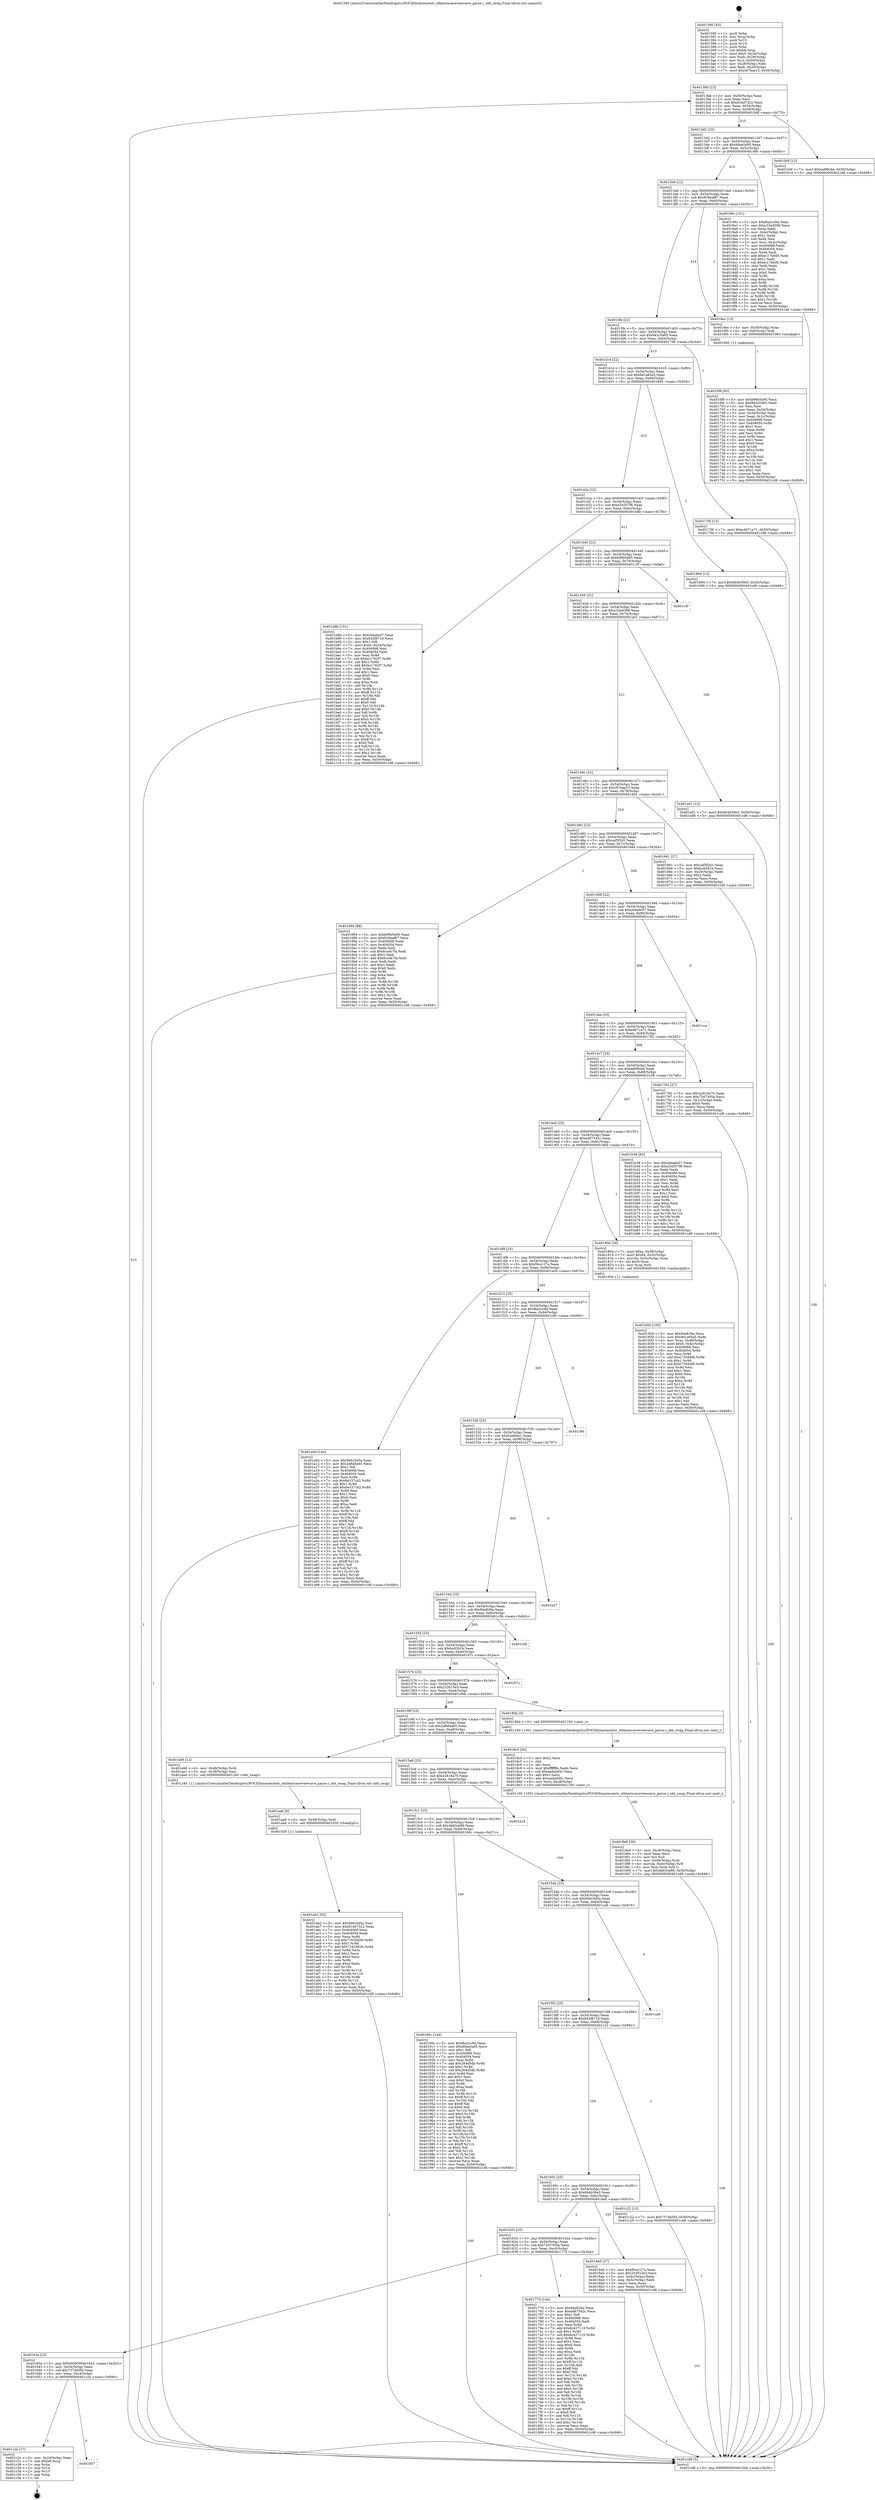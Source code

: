 digraph "0x401390" {
  label = "0x401390 (/mnt/c/Users/mathe/Desktop/tcc/POCII/binaries/extr_stbtestscaveviewcave_parse.c_nbt_swap_Final-ollvm.out::main(0))"
  labelloc = "t"
  node[shape=record]

  Entry [label="",width=0.3,height=0.3,shape=circle,fillcolor=black,style=filled]
  "0x4013bb" [label="{
     0x4013bb [23]\l
     | [instrs]\l
     &nbsp;&nbsp;0x4013bb \<+3\>: mov -0x50(%rbp),%eax\l
     &nbsp;&nbsp;0x4013be \<+2\>: mov %eax,%ecx\l
     &nbsp;&nbsp;0x4013c0 \<+6\>: sub $0x816d7322,%ecx\l
     &nbsp;&nbsp;0x4013c6 \<+3\>: mov %eax,-0x54(%rbp)\l
     &nbsp;&nbsp;0x4013c9 \<+3\>: mov %ecx,-0x58(%rbp)\l
     &nbsp;&nbsp;0x4013cc \<+6\>: je 0000000000401b0f \<main+0x77f\>\l
  }"]
  "0x401b0f" [label="{
     0x401b0f [12]\l
     | [instrs]\l
     &nbsp;&nbsp;0x401b0f \<+7\>: movl $0xea6f9cbe,-0x50(%rbp)\l
     &nbsp;&nbsp;0x401b16 \<+5\>: jmp 0000000000401cd8 \<main+0x948\>\l
  }"]
  "0x4013d2" [label="{
     0x4013d2 [22]\l
     | [instrs]\l
     &nbsp;&nbsp;0x4013d2 \<+5\>: jmp 00000000004013d7 \<main+0x47\>\l
     &nbsp;&nbsp;0x4013d7 \<+3\>: mov -0x54(%rbp),%eax\l
     &nbsp;&nbsp;0x4013da \<+5\>: sub $0x90ee5a95,%eax\l
     &nbsp;&nbsp;0x4013df \<+3\>: mov %eax,-0x5c(%rbp)\l
     &nbsp;&nbsp;0x4013e2 \<+6\>: je 000000000040199c \<main+0x60c\>\l
  }"]
  Exit [label="",width=0.3,height=0.3,shape=circle,fillcolor=black,style=filled,peripheries=2]
  "0x40199c" [label="{
     0x40199c [101]\l
     | [instrs]\l
     &nbsp;&nbsp;0x40199c \<+5\>: mov $0xfba2cc9d,%eax\l
     &nbsp;&nbsp;0x4019a1 \<+5\>: mov $0xc33ed399,%ecx\l
     &nbsp;&nbsp;0x4019a6 \<+2\>: xor %edx,%edx\l
     &nbsp;&nbsp;0x4019a8 \<+3\>: mov -0x4c(%rbp),%esi\l
     &nbsp;&nbsp;0x4019ab \<+3\>: sub $0x1,%edx\l
     &nbsp;&nbsp;0x4019ae \<+2\>: sub %edx,%esi\l
     &nbsp;&nbsp;0x4019b0 \<+3\>: mov %esi,-0x4c(%rbp)\l
     &nbsp;&nbsp;0x4019b3 \<+7\>: mov 0x404068,%edx\l
     &nbsp;&nbsp;0x4019ba \<+7\>: mov 0x404054,%esi\l
     &nbsp;&nbsp;0x4019c1 \<+2\>: mov %edx,%edi\l
     &nbsp;&nbsp;0x4019c3 \<+6\>: add $0xec17b0d5,%edi\l
     &nbsp;&nbsp;0x4019c9 \<+3\>: sub $0x1,%edi\l
     &nbsp;&nbsp;0x4019cc \<+6\>: sub $0xec17b0d5,%edi\l
     &nbsp;&nbsp;0x4019d2 \<+3\>: imul %edi,%edx\l
     &nbsp;&nbsp;0x4019d5 \<+3\>: and $0x1,%edx\l
     &nbsp;&nbsp;0x4019d8 \<+3\>: cmp $0x0,%edx\l
     &nbsp;&nbsp;0x4019db \<+4\>: sete %r8b\l
     &nbsp;&nbsp;0x4019df \<+3\>: cmp $0xa,%esi\l
     &nbsp;&nbsp;0x4019e2 \<+4\>: setl %r9b\l
     &nbsp;&nbsp;0x4019e6 \<+3\>: mov %r8b,%r10b\l
     &nbsp;&nbsp;0x4019e9 \<+3\>: and %r9b,%r10b\l
     &nbsp;&nbsp;0x4019ec \<+3\>: xor %r9b,%r8b\l
     &nbsp;&nbsp;0x4019ef \<+3\>: or %r8b,%r10b\l
     &nbsp;&nbsp;0x4019f2 \<+4\>: test $0x1,%r10b\l
     &nbsp;&nbsp;0x4019f6 \<+3\>: cmovne %ecx,%eax\l
     &nbsp;&nbsp;0x4019f9 \<+3\>: mov %eax,-0x50(%rbp)\l
     &nbsp;&nbsp;0x4019fc \<+5\>: jmp 0000000000401cd8 \<main+0x948\>\l
  }"]
  "0x4013e8" [label="{
     0x4013e8 [22]\l
     | [instrs]\l
     &nbsp;&nbsp;0x4013e8 \<+5\>: jmp 00000000004013ed \<main+0x5d\>\l
     &nbsp;&nbsp;0x4013ed \<+3\>: mov -0x54(%rbp),%eax\l
     &nbsp;&nbsp;0x4013f0 \<+5\>: sub $0x929eaf87,%eax\l
     &nbsp;&nbsp;0x4013f5 \<+3\>: mov %eax,-0x60(%rbp)\l
     &nbsp;&nbsp;0x4013f8 \<+6\>: je 00000000004016ec \<main+0x35c\>\l
  }"]
  "0x401657" [label="{
     0x401657\l
  }", style=dashed]
  "0x4016ec" [label="{
     0x4016ec [13]\l
     | [instrs]\l
     &nbsp;&nbsp;0x4016ec \<+4\>: mov -0x30(%rbp),%rax\l
     &nbsp;&nbsp;0x4016f0 \<+4\>: mov 0x8(%rax),%rdi\l
     &nbsp;&nbsp;0x4016f4 \<+5\>: call 0000000000401060 \<atoi@plt\>\l
     | [calls]\l
     &nbsp;&nbsp;0x401060 \{1\} (unknown)\l
  }"]
  "0x4013fe" [label="{
     0x4013fe [22]\l
     | [instrs]\l
     &nbsp;&nbsp;0x4013fe \<+5\>: jmp 0000000000401403 \<main+0x73\>\l
     &nbsp;&nbsp;0x401403 \<+3\>: mov -0x54(%rbp),%eax\l
     &nbsp;&nbsp;0x401406 \<+5\>: sub $0x943c5465,%eax\l
     &nbsp;&nbsp;0x40140b \<+3\>: mov %eax,-0x64(%rbp)\l
     &nbsp;&nbsp;0x40140e \<+6\>: je 0000000000401756 \<main+0x3c6\>\l
  }"]
  "0x401c2e" [label="{
     0x401c2e [17]\l
     | [instrs]\l
     &nbsp;&nbsp;0x401c2e \<+3\>: mov -0x24(%rbp),%eax\l
     &nbsp;&nbsp;0x401c31 \<+7\>: add $0xb8,%rsp\l
     &nbsp;&nbsp;0x401c38 \<+1\>: pop %rbx\l
     &nbsp;&nbsp;0x401c39 \<+2\>: pop %r14\l
     &nbsp;&nbsp;0x401c3b \<+2\>: pop %r15\l
     &nbsp;&nbsp;0x401c3d \<+1\>: pop %rbp\l
     &nbsp;&nbsp;0x401c3e \<+1\>: ret\l
  }"]
  "0x401756" [label="{
     0x401756 [12]\l
     | [instrs]\l
     &nbsp;&nbsp;0x401756 \<+7\>: movl $0xe4671e71,-0x50(%rbp)\l
     &nbsp;&nbsp;0x40175d \<+5\>: jmp 0000000000401cd8 \<main+0x948\>\l
  }"]
  "0x401414" [label="{
     0x401414 [22]\l
     | [instrs]\l
     &nbsp;&nbsp;0x401414 \<+5\>: jmp 0000000000401419 \<main+0x89\>\l
     &nbsp;&nbsp;0x401419 \<+3\>: mov -0x54(%rbp),%eax\l
     &nbsp;&nbsp;0x40141c \<+5\>: sub $0x9d1a85a5,%eax\l
     &nbsp;&nbsp;0x401421 \<+3\>: mov %eax,-0x68(%rbp)\l
     &nbsp;&nbsp;0x401424 \<+6\>: je 0000000000401894 \<main+0x504\>\l
  }"]
  "0x401ab2" [label="{
     0x401ab2 [93]\l
     | [instrs]\l
     &nbsp;&nbsp;0x401ab2 \<+5\>: mov $0x566c5d5a,%esi\l
     &nbsp;&nbsp;0x401ab7 \<+5\>: mov $0x816d7322,%eax\l
     &nbsp;&nbsp;0x401abc \<+7\>: mov 0x404068,%ecx\l
     &nbsp;&nbsp;0x401ac3 \<+7\>: mov 0x404054,%edx\l
     &nbsp;&nbsp;0x401aca \<+3\>: mov %ecx,%r8d\l
     &nbsp;&nbsp;0x401acd \<+7\>: sub $0x71625826,%r8d\l
     &nbsp;&nbsp;0x401ad4 \<+4\>: sub $0x1,%r8d\l
     &nbsp;&nbsp;0x401ad8 \<+7\>: add $0x71625826,%r8d\l
     &nbsp;&nbsp;0x401adf \<+4\>: imul %r8d,%ecx\l
     &nbsp;&nbsp;0x401ae3 \<+3\>: and $0x1,%ecx\l
     &nbsp;&nbsp;0x401ae6 \<+3\>: cmp $0x0,%ecx\l
     &nbsp;&nbsp;0x401ae9 \<+4\>: sete %r9b\l
     &nbsp;&nbsp;0x401aed \<+3\>: cmp $0xa,%edx\l
     &nbsp;&nbsp;0x401af0 \<+4\>: setl %r10b\l
     &nbsp;&nbsp;0x401af4 \<+3\>: mov %r9b,%r11b\l
     &nbsp;&nbsp;0x401af7 \<+3\>: and %r10b,%r11b\l
     &nbsp;&nbsp;0x401afa \<+3\>: xor %r10b,%r9b\l
     &nbsp;&nbsp;0x401afd \<+3\>: or %r9b,%r11b\l
     &nbsp;&nbsp;0x401b00 \<+4\>: test $0x1,%r11b\l
     &nbsp;&nbsp;0x401b04 \<+3\>: cmovne %eax,%esi\l
     &nbsp;&nbsp;0x401b07 \<+3\>: mov %esi,-0x50(%rbp)\l
     &nbsp;&nbsp;0x401b0a \<+5\>: jmp 0000000000401cd8 \<main+0x948\>\l
  }"]
  "0x401894" [label="{
     0x401894 [12]\l
     | [instrs]\l
     &nbsp;&nbsp;0x401894 \<+7\>: movl $0x6b4b59e3,-0x50(%rbp)\l
     &nbsp;&nbsp;0x40189b \<+5\>: jmp 0000000000401cd8 \<main+0x948\>\l
  }"]
  "0x40142a" [label="{
     0x40142a [22]\l
     | [instrs]\l
     &nbsp;&nbsp;0x40142a \<+5\>: jmp 000000000040142f \<main+0x9f\>\l
     &nbsp;&nbsp;0x40142f \<+3\>: mov -0x54(%rbp),%eax\l
     &nbsp;&nbsp;0x401432 \<+5\>: sub $0xa34557f8,%eax\l
     &nbsp;&nbsp;0x401437 \<+3\>: mov %eax,-0x6c(%rbp)\l
     &nbsp;&nbsp;0x40143a \<+6\>: je 0000000000401b8b \<main+0x7fb\>\l
  }"]
  "0x401aa9" [label="{
     0x401aa9 [9]\l
     | [instrs]\l
     &nbsp;&nbsp;0x401aa9 \<+4\>: mov -0x48(%rbp),%rdi\l
     &nbsp;&nbsp;0x401aad \<+5\>: call 0000000000401030 \<free@plt\>\l
     | [calls]\l
     &nbsp;&nbsp;0x401030 \{1\} (unknown)\l
  }"]
  "0x401b8b" [label="{
     0x401b8b [151]\l
     | [instrs]\l
     &nbsp;&nbsp;0x401b8b \<+5\>: mov $0xcb4a6e57,%eax\l
     &nbsp;&nbsp;0x401b90 \<+5\>: mov $0x642f8719,%ecx\l
     &nbsp;&nbsp;0x401b95 \<+2\>: mov $0x1,%dl\l
     &nbsp;&nbsp;0x401b97 \<+7\>: movl $0x0,-0x24(%rbp)\l
     &nbsp;&nbsp;0x401b9e \<+7\>: mov 0x404068,%esi\l
     &nbsp;&nbsp;0x401ba5 \<+7\>: mov 0x404054,%edi\l
     &nbsp;&nbsp;0x401bac \<+3\>: mov %esi,%r8d\l
     &nbsp;&nbsp;0x401baf \<+7\>: sub $0xbc1762f7,%r8d\l
     &nbsp;&nbsp;0x401bb6 \<+4\>: sub $0x1,%r8d\l
     &nbsp;&nbsp;0x401bba \<+7\>: add $0xbc1762f7,%r8d\l
     &nbsp;&nbsp;0x401bc1 \<+4\>: imul %r8d,%esi\l
     &nbsp;&nbsp;0x401bc5 \<+3\>: and $0x1,%esi\l
     &nbsp;&nbsp;0x401bc8 \<+3\>: cmp $0x0,%esi\l
     &nbsp;&nbsp;0x401bcb \<+4\>: sete %r9b\l
     &nbsp;&nbsp;0x401bcf \<+3\>: cmp $0xa,%edi\l
     &nbsp;&nbsp;0x401bd2 \<+4\>: setl %r10b\l
     &nbsp;&nbsp;0x401bd6 \<+3\>: mov %r9b,%r11b\l
     &nbsp;&nbsp;0x401bd9 \<+4\>: xor $0xff,%r11b\l
     &nbsp;&nbsp;0x401bdd \<+3\>: mov %r10b,%bl\l
     &nbsp;&nbsp;0x401be0 \<+3\>: xor $0xff,%bl\l
     &nbsp;&nbsp;0x401be3 \<+3\>: xor $0x0,%dl\l
     &nbsp;&nbsp;0x401be6 \<+3\>: mov %r11b,%r14b\l
     &nbsp;&nbsp;0x401be9 \<+4\>: and $0x0,%r14b\l
     &nbsp;&nbsp;0x401bed \<+3\>: and %dl,%r9b\l
     &nbsp;&nbsp;0x401bf0 \<+3\>: mov %bl,%r15b\l
     &nbsp;&nbsp;0x401bf3 \<+4\>: and $0x0,%r15b\l
     &nbsp;&nbsp;0x401bf7 \<+3\>: and %dl,%r10b\l
     &nbsp;&nbsp;0x401bfa \<+3\>: or %r9b,%r14b\l
     &nbsp;&nbsp;0x401bfd \<+3\>: or %r10b,%r15b\l
     &nbsp;&nbsp;0x401c00 \<+3\>: xor %r15b,%r14b\l
     &nbsp;&nbsp;0x401c03 \<+3\>: or %bl,%r11b\l
     &nbsp;&nbsp;0x401c06 \<+4\>: xor $0xff,%r11b\l
     &nbsp;&nbsp;0x401c0a \<+3\>: or $0x0,%dl\l
     &nbsp;&nbsp;0x401c0d \<+3\>: and %dl,%r11b\l
     &nbsp;&nbsp;0x401c10 \<+3\>: or %r11b,%r14b\l
     &nbsp;&nbsp;0x401c13 \<+4\>: test $0x1,%r14b\l
     &nbsp;&nbsp;0x401c17 \<+3\>: cmovne %ecx,%eax\l
     &nbsp;&nbsp;0x401c1a \<+3\>: mov %eax,-0x50(%rbp)\l
     &nbsp;&nbsp;0x401c1d \<+5\>: jmp 0000000000401cd8 \<main+0x948\>\l
  }"]
  "0x401440" [label="{
     0x401440 [22]\l
     | [instrs]\l
     &nbsp;&nbsp;0x401440 \<+5\>: jmp 0000000000401445 \<main+0xb5\>\l
     &nbsp;&nbsp;0x401445 \<+3\>: mov -0x54(%rbp),%eax\l
     &nbsp;&nbsp;0x401448 \<+5\>: sub $0xb99b5e95,%eax\l
     &nbsp;&nbsp;0x40144d \<+3\>: mov %eax,-0x70(%rbp)\l
     &nbsp;&nbsp;0x401450 \<+6\>: je 0000000000401c3f \<main+0x8af\>\l
  }"]
  "0x4018e8" [label="{
     0x4018e8 [36]\l
     | [instrs]\l
     &nbsp;&nbsp;0x4018e8 \<+6\>: mov -0xc8(%rbp),%ecx\l
     &nbsp;&nbsp;0x4018ee \<+3\>: imul %eax,%ecx\l
     &nbsp;&nbsp;0x4018f1 \<+3\>: mov %cl,%sil\l
     &nbsp;&nbsp;0x4018f4 \<+4\>: mov -0x48(%rbp),%rdi\l
     &nbsp;&nbsp;0x4018f8 \<+4\>: movslq -0x4c(%rbp),%r8\l
     &nbsp;&nbsp;0x4018fc \<+4\>: mov %sil,(%rdi,%r8,1)\l
     &nbsp;&nbsp;0x401900 \<+7\>: movl $0x4b63cb86,-0x50(%rbp)\l
     &nbsp;&nbsp;0x401907 \<+5\>: jmp 0000000000401cd8 \<main+0x948\>\l
  }"]
  "0x401c3f" [label="{
     0x401c3f\l
  }", style=dashed]
  "0x401456" [label="{
     0x401456 [22]\l
     | [instrs]\l
     &nbsp;&nbsp;0x401456 \<+5\>: jmp 000000000040145b \<main+0xcb\>\l
     &nbsp;&nbsp;0x40145b \<+3\>: mov -0x54(%rbp),%eax\l
     &nbsp;&nbsp;0x40145e \<+5\>: sub $0xc33ed399,%eax\l
     &nbsp;&nbsp;0x401463 \<+3\>: mov %eax,-0x74(%rbp)\l
     &nbsp;&nbsp;0x401466 \<+6\>: je 0000000000401a01 \<main+0x671\>\l
  }"]
  "0x4018c0" [label="{
     0x4018c0 [40]\l
     | [instrs]\l
     &nbsp;&nbsp;0x4018c0 \<+5\>: mov $0x2,%ecx\l
     &nbsp;&nbsp;0x4018c5 \<+1\>: cltd\l
     &nbsp;&nbsp;0x4018c6 \<+2\>: idiv %ecx\l
     &nbsp;&nbsp;0x4018c8 \<+6\>: imul $0xfffffffe,%edx,%ecx\l
     &nbsp;&nbsp;0x4018ce \<+6\>: sub $0xaadadd5c,%ecx\l
     &nbsp;&nbsp;0x4018d4 \<+3\>: add $0x1,%ecx\l
     &nbsp;&nbsp;0x4018d7 \<+6\>: add $0xaadadd5c,%ecx\l
     &nbsp;&nbsp;0x4018dd \<+6\>: mov %ecx,-0xc8(%rbp)\l
     &nbsp;&nbsp;0x4018e3 \<+5\>: call 0000000000401160 \<next_i\>\l
     | [calls]\l
     &nbsp;&nbsp;0x401160 \{100\} (/mnt/c/Users/mathe/Desktop/tcc/POCII/binaries/extr_stbtestscaveviewcave_parse.c_nbt_swap_Final-ollvm.out::next_i)\l
  }"]
  "0x401a01" [label="{
     0x401a01 [12]\l
     | [instrs]\l
     &nbsp;&nbsp;0x401a01 \<+7\>: movl $0x6b4b59e3,-0x50(%rbp)\l
     &nbsp;&nbsp;0x401a08 \<+5\>: jmp 0000000000401cd8 \<main+0x948\>\l
  }"]
  "0x40146c" [label="{
     0x40146c [22]\l
     | [instrs]\l
     &nbsp;&nbsp;0x40146c \<+5\>: jmp 0000000000401471 \<main+0xe1\>\l
     &nbsp;&nbsp;0x401471 \<+3\>: mov -0x54(%rbp),%eax\l
     &nbsp;&nbsp;0x401474 \<+5\>: sub $0xc87bae15,%eax\l
     &nbsp;&nbsp;0x401479 \<+3\>: mov %eax,-0x78(%rbp)\l
     &nbsp;&nbsp;0x40147c \<+6\>: je 0000000000401661 \<main+0x2d1\>\l
  }"]
  "0x40182b" [label="{
     0x40182b [105]\l
     | [instrs]\l
     &nbsp;&nbsp;0x40182b \<+5\>: mov $0x84e836a,%ecx\l
     &nbsp;&nbsp;0x401830 \<+5\>: mov $0x9d1a85a5,%edx\l
     &nbsp;&nbsp;0x401835 \<+4\>: mov %rax,-0x48(%rbp)\l
     &nbsp;&nbsp;0x401839 \<+7\>: movl $0x0,-0x4c(%rbp)\l
     &nbsp;&nbsp;0x401840 \<+7\>: mov 0x404068,%esi\l
     &nbsp;&nbsp;0x401847 \<+8\>: mov 0x404054,%r8d\l
     &nbsp;&nbsp;0x40184f \<+3\>: mov %esi,%r9d\l
     &nbsp;&nbsp;0x401852 \<+7\>: add $0xc73594f6,%r9d\l
     &nbsp;&nbsp;0x401859 \<+4\>: sub $0x1,%r9d\l
     &nbsp;&nbsp;0x40185d \<+7\>: sub $0xc73594f6,%r9d\l
     &nbsp;&nbsp;0x401864 \<+4\>: imul %r9d,%esi\l
     &nbsp;&nbsp;0x401868 \<+3\>: and $0x1,%esi\l
     &nbsp;&nbsp;0x40186b \<+3\>: cmp $0x0,%esi\l
     &nbsp;&nbsp;0x40186e \<+4\>: sete %r10b\l
     &nbsp;&nbsp;0x401872 \<+4\>: cmp $0xa,%r8d\l
     &nbsp;&nbsp;0x401876 \<+4\>: setl %r11b\l
     &nbsp;&nbsp;0x40187a \<+3\>: mov %r10b,%bl\l
     &nbsp;&nbsp;0x40187d \<+3\>: and %r11b,%bl\l
     &nbsp;&nbsp;0x401880 \<+3\>: xor %r11b,%r10b\l
     &nbsp;&nbsp;0x401883 \<+3\>: or %r10b,%bl\l
     &nbsp;&nbsp;0x401886 \<+3\>: test $0x1,%bl\l
     &nbsp;&nbsp;0x401889 \<+3\>: cmovne %edx,%ecx\l
     &nbsp;&nbsp;0x40188c \<+3\>: mov %ecx,-0x50(%rbp)\l
     &nbsp;&nbsp;0x40188f \<+5\>: jmp 0000000000401cd8 \<main+0x948\>\l
  }"]
  "0x401661" [label="{
     0x401661 [27]\l
     | [instrs]\l
     &nbsp;&nbsp;0x401661 \<+5\>: mov $0xcaf5f2d1,%eax\l
     &nbsp;&nbsp;0x401666 \<+5\>: mov $0xbc6391b,%ecx\l
     &nbsp;&nbsp;0x40166b \<+3\>: mov -0x20(%rbp),%edx\l
     &nbsp;&nbsp;0x40166e \<+3\>: cmp $0x2,%edx\l
     &nbsp;&nbsp;0x401671 \<+3\>: cmovne %ecx,%eax\l
     &nbsp;&nbsp;0x401674 \<+3\>: mov %eax,-0x50(%rbp)\l
     &nbsp;&nbsp;0x401677 \<+5\>: jmp 0000000000401cd8 \<main+0x948\>\l
  }"]
  "0x401482" [label="{
     0x401482 [22]\l
     | [instrs]\l
     &nbsp;&nbsp;0x401482 \<+5\>: jmp 0000000000401487 \<main+0xf7\>\l
     &nbsp;&nbsp;0x401487 \<+3\>: mov -0x54(%rbp),%eax\l
     &nbsp;&nbsp;0x40148a \<+5\>: sub $0xcaf5f2d1,%eax\l
     &nbsp;&nbsp;0x40148f \<+3\>: mov %eax,-0x7c(%rbp)\l
     &nbsp;&nbsp;0x401492 \<+6\>: je 0000000000401694 \<main+0x304\>\l
  }"]
  "0x401cd8" [label="{
     0x401cd8 [5]\l
     | [instrs]\l
     &nbsp;&nbsp;0x401cd8 \<+5\>: jmp 00000000004013bb \<main+0x2b\>\l
  }"]
  "0x401390" [label="{
     0x401390 [43]\l
     | [instrs]\l
     &nbsp;&nbsp;0x401390 \<+1\>: push %rbp\l
     &nbsp;&nbsp;0x401391 \<+3\>: mov %rsp,%rbp\l
     &nbsp;&nbsp;0x401394 \<+2\>: push %r15\l
     &nbsp;&nbsp;0x401396 \<+2\>: push %r14\l
     &nbsp;&nbsp;0x401398 \<+1\>: push %rbx\l
     &nbsp;&nbsp;0x401399 \<+7\>: sub $0xb8,%rsp\l
     &nbsp;&nbsp;0x4013a0 \<+7\>: movl $0x0,-0x24(%rbp)\l
     &nbsp;&nbsp;0x4013a7 \<+3\>: mov %edi,-0x28(%rbp)\l
     &nbsp;&nbsp;0x4013aa \<+4\>: mov %rsi,-0x30(%rbp)\l
     &nbsp;&nbsp;0x4013ae \<+3\>: mov -0x28(%rbp),%edi\l
     &nbsp;&nbsp;0x4013b1 \<+3\>: mov %edi,-0x20(%rbp)\l
     &nbsp;&nbsp;0x4013b4 \<+7\>: movl $0xc87bae15,-0x50(%rbp)\l
  }"]
  "0x40163e" [label="{
     0x40163e [25]\l
     | [instrs]\l
     &nbsp;&nbsp;0x40163e \<+5\>: jmp 0000000000401643 \<main+0x2b3\>\l
     &nbsp;&nbsp;0x401643 \<+3\>: mov -0x54(%rbp),%eax\l
     &nbsp;&nbsp;0x401646 \<+5\>: sub $0x7374b5f4,%eax\l
     &nbsp;&nbsp;0x40164b \<+6\>: mov %eax,-0xc4(%rbp)\l
     &nbsp;&nbsp;0x401651 \<+6\>: je 0000000000401c2e \<main+0x89e\>\l
  }"]
  "0x401694" [label="{
     0x401694 [88]\l
     | [instrs]\l
     &nbsp;&nbsp;0x401694 \<+5\>: mov $0xb99b5e95,%eax\l
     &nbsp;&nbsp;0x401699 \<+5\>: mov $0x929eaf87,%ecx\l
     &nbsp;&nbsp;0x40169e \<+7\>: mov 0x404068,%edx\l
     &nbsp;&nbsp;0x4016a5 \<+7\>: mov 0x404054,%esi\l
     &nbsp;&nbsp;0x4016ac \<+2\>: mov %edx,%edi\l
     &nbsp;&nbsp;0x4016ae \<+6\>: sub $0x6cceb7fa,%edi\l
     &nbsp;&nbsp;0x4016b4 \<+3\>: sub $0x1,%edi\l
     &nbsp;&nbsp;0x4016b7 \<+6\>: add $0x6cceb7fa,%edi\l
     &nbsp;&nbsp;0x4016bd \<+3\>: imul %edi,%edx\l
     &nbsp;&nbsp;0x4016c0 \<+3\>: and $0x1,%edx\l
     &nbsp;&nbsp;0x4016c3 \<+3\>: cmp $0x0,%edx\l
     &nbsp;&nbsp;0x4016c6 \<+4\>: sete %r8b\l
     &nbsp;&nbsp;0x4016ca \<+3\>: cmp $0xa,%esi\l
     &nbsp;&nbsp;0x4016cd \<+4\>: setl %r9b\l
     &nbsp;&nbsp;0x4016d1 \<+3\>: mov %r8b,%r10b\l
     &nbsp;&nbsp;0x4016d4 \<+3\>: and %r9b,%r10b\l
     &nbsp;&nbsp;0x4016d7 \<+3\>: xor %r9b,%r8b\l
     &nbsp;&nbsp;0x4016da \<+3\>: or %r8b,%r10b\l
     &nbsp;&nbsp;0x4016dd \<+4\>: test $0x1,%r10b\l
     &nbsp;&nbsp;0x4016e1 \<+3\>: cmovne %ecx,%eax\l
     &nbsp;&nbsp;0x4016e4 \<+3\>: mov %eax,-0x50(%rbp)\l
     &nbsp;&nbsp;0x4016e7 \<+5\>: jmp 0000000000401cd8 \<main+0x948\>\l
  }"]
  "0x401498" [label="{
     0x401498 [22]\l
     | [instrs]\l
     &nbsp;&nbsp;0x401498 \<+5\>: jmp 000000000040149d \<main+0x10d\>\l
     &nbsp;&nbsp;0x40149d \<+3\>: mov -0x54(%rbp),%eax\l
     &nbsp;&nbsp;0x4014a0 \<+5\>: sub $0xcb4a6e57,%eax\l
     &nbsp;&nbsp;0x4014a5 \<+3\>: mov %eax,-0x80(%rbp)\l
     &nbsp;&nbsp;0x4014a8 \<+6\>: je 0000000000401cca \<main+0x93a\>\l
  }"]
  "0x4016f9" [label="{
     0x4016f9 [93]\l
     | [instrs]\l
     &nbsp;&nbsp;0x4016f9 \<+5\>: mov $0xb99b5e95,%ecx\l
     &nbsp;&nbsp;0x4016fe \<+5\>: mov $0x943c5465,%edx\l
     &nbsp;&nbsp;0x401703 \<+2\>: xor %esi,%esi\l
     &nbsp;&nbsp;0x401705 \<+3\>: mov %eax,-0x34(%rbp)\l
     &nbsp;&nbsp;0x401708 \<+3\>: mov -0x34(%rbp),%eax\l
     &nbsp;&nbsp;0x40170b \<+3\>: mov %eax,-0x1c(%rbp)\l
     &nbsp;&nbsp;0x40170e \<+7\>: mov 0x404068,%eax\l
     &nbsp;&nbsp;0x401715 \<+8\>: mov 0x404054,%r8d\l
     &nbsp;&nbsp;0x40171d \<+3\>: sub $0x1,%esi\l
     &nbsp;&nbsp;0x401720 \<+3\>: mov %eax,%r9d\l
     &nbsp;&nbsp;0x401723 \<+3\>: add %esi,%r9d\l
     &nbsp;&nbsp;0x401726 \<+4\>: imul %r9d,%eax\l
     &nbsp;&nbsp;0x40172a \<+3\>: and $0x1,%eax\l
     &nbsp;&nbsp;0x40172d \<+3\>: cmp $0x0,%eax\l
     &nbsp;&nbsp;0x401730 \<+4\>: sete %r10b\l
     &nbsp;&nbsp;0x401734 \<+4\>: cmp $0xa,%r8d\l
     &nbsp;&nbsp;0x401738 \<+4\>: setl %r11b\l
     &nbsp;&nbsp;0x40173c \<+3\>: mov %r10b,%bl\l
     &nbsp;&nbsp;0x40173f \<+3\>: and %r11b,%bl\l
     &nbsp;&nbsp;0x401742 \<+3\>: xor %r11b,%r10b\l
     &nbsp;&nbsp;0x401745 \<+3\>: or %r10b,%bl\l
     &nbsp;&nbsp;0x401748 \<+3\>: test $0x1,%bl\l
     &nbsp;&nbsp;0x40174b \<+3\>: cmovne %edx,%ecx\l
     &nbsp;&nbsp;0x40174e \<+3\>: mov %ecx,-0x50(%rbp)\l
     &nbsp;&nbsp;0x401751 \<+5\>: jmp 0000000000401cd8 \<main+0x948\>\l
  }"]
  "0x40177d" [label="{
     0x40177d [144]\l
     | [instrs]\l
     &nbsp;&nbsp;0x40177d \<+5\>: mov $0x84e836a,%eax\l
     &nbsp;&nbsp;0x401782 \<+5\>: mov $0xed87542c,%ecx\l
     &nbsp;&nbsp;0x401787 \<+2\>: mov $0x1,%dl\l
     &nbsp;&nbsp;0x401789 \<+7\>: mov 0x404068,%esi\l
     &nbsp;&nbsp;0x401790 \<+7\>: mov 0x404054,%edi\l
     &nbsp;&nbsp;0x401797 \<+3\>: mov %esi,%r8d\l
     &nbsp;&nbsp;0x40179a \<+7\>: add $0x8c427119,%r8d\l
     &nbsp;&nbsp;0x4017a1 \<+4\>: sub $0x1,%r8d\l
     &nbsp;&nbsp;0x4017a5 \<+7\>: sub $0x8c427119,%r8d\l
     &nbsp;&nbsp;0x4017ac \<+4\>: imul %r8d,%esi\l
     &nbsp;&nbsp;0x4017b0 \<+3\>: and $0x1,%esi\l
     &nbsp;&nbsp;0x4017b3 \<+3\>: cmp $0x0,%esi\l
     &nbsp;&nbsp;0x4017b6 \<+4\>: sete %r9b\l
     &nbsp;&nbsp;0x4017ba \<+3\>: cmp $0xa,%edi\l
     &nbsp;&nbsp;0x4017bd \<+4\>: setl %r10b\l
     &nbsp;&nbsp;0x4017c1 \<+3\>: mov %r9b,%r11b\l
     &nbsp;&nbsp;0x4017c4 \<+4\>: xor $0xff,%r11b\l
     &nbsp;&nbsp;0x4017c8 \<+3\>: mov %r10b,%bl\l
     &nbsp;&nbsp;0x4017cb \<+3\>: xor $0xff,%bl\l
     &nbsp;&nbsp;0x4017ce \<+3\>: xor $0x0,%dl\l
     &nbsp;&nbsp;0x4017d1 \<+3\>: mov %r11b,%r14b\l
     &nbsp;&nbsp;0x4017d4 \<+4\>: and $0x0,%r14b\l
     &nbsp;&nbsp;0x4017d8 \<+3\>: and %dl,%r9b\l
     &nbsp;&nbsp;0x4017db \<+3\>: mov %bl,%r15b\l
     &nbsp;&nbsp;0x4017de \<+4\>: and $0x0,%r15b\l
     &nbsp;&nbsp;0x4017e2 \<+3\>: and %dl,%r10b\l
     &nbsp;&nbsp;0x4017e5 \<+3\>: or %r9b,%r14b\l
     &nbsp;&nbsp;0x4017e8 \<+3\>: or %r10b,%r15b\l
     &nbsp;&nbsp;0x4017eb \<+3\>: xor %r15b,%r14b\l
     &nbsp;&nbsp;0x4017ee \<+3\>: or %bl,%r11b\l
     &nbsp;&nbsp;0x4017f1 \<+4\>: xor $0xff,%r11b\l
     &nbsp;&nbsp;0x4017f5 \<+3\>: or $0x0,%dl\l
     &nbsp;&nbsp;0x4017f8 \<+3\>: and %dl,%r11b\l
     &nbsp;&nbsp;0x4017fb \<+3\>: or %r11b,%r14b\l
     &nbsp;&nbsp;0x4017fe \<+4\>: test $0x1,%r14b\l
     &nbsp;&nbsp;0x401802 \<+3\>: cmovne %ecx,%eax\l
     &nbsp;&nbsp;0x401805 \<+3\>: mov %eax,-0x50(%rbp)\l
     &nbsp;&nbsp;0x401808 \<+5\>: jmp 0000000000401cd8 \<main+0x948\>\l
  }"]
  "0x401cca" [label="{
     0x401cca\l
  }", style=dashed]
  "0x4014ae" [label="{
     0x4014ae [25]\l
     | [instrs]\l
     &nbsp;&nbsp;0x4014ae \<+5\>: jmp 00000000004014b3 \<main+0x123\>\l
     &nbsp;&nbsp;0x4014b3 \<+3\>: mov -0x54(%rbp),%eax\l
     &nbsp;&nbsp;0x4014b6 \<+5\>: sub $0xe4671e71,%eax\l
     &nbsp;&nbsp;0x4014bb \<+6\>: mov %eax,-0x84(%rbp)\l
     &nbsp;&nbsp;0x4014c1 \<+6\>: je 0000000000401762 \<main+0x3d2\>\l
  }"]
  "0x401625" [label="{
     0x401625 [25]\l
     | [instrs]\l
     &nbsp;&nbsp;0x401625 \<+5\>: jmp 000000000040162a \<main+0x29a\>\l
     &nbsp;&nbsp;0x40162a \<+3\>: mov -0x54(%rbp),%eax\l
     &nbsp;&nbsp;0x40162d \<+5\>: sub $0x72d7305a,%eax\l
     &nbsp;&nbsp;0x401632 \<+6\>: mov %eax,-0xc0(%rbp)\l
     &nbsp;&nbsp;0x401638 \<+6\>: je 000000000040177d \<main+0x3ed\>\l
  }"]
  "0x401762" [label="{
     0x401762 [27]\l
     | [instrs]\l
     &nbsp;&nbsp;0x401762 \<+5\>: mov $0x42616a70,%eax\l
     &nbsp;&nbsp;0x401767 \<+5\>: mov $0x72d7305a,%ecx\l
     &nbsp;&nbsp;0x40176c \<+3\>: mov -0x1c(%rbp),%edx\l
     &nbsp;&nbsp;0x40176f \<+3\>: cmp $0x0,%edx\l
     &nbsp;&nbsp;0x401772 \<+3\>: cmove %ecx,%eax\l
     &nbsp;&nbsp;0x401775 \<+3\>: mov %eax,-0x50(%rbp)\l
     &nbsp;&nbsp;0x401778 \<+5\>: jmp 0000000000401cd8 \<main+0x948\>\l
  }"]
  "0x4014c7" [label="{
     0x4014c7 [25]\l
     | [instrs]\l
     &nbsp;&nbsp;0x4014c7 \<+5\>: jmp 00000000004014cc \<main+0x13c\>\l
     &nbsp;&nbsp;0x4014cc \<+3\>: mov -0x54(%rbp),%eax\l
     &nbsp;&nbsp;0x4014cf \<+5\>: sub $0xea6f9cbe,%eax\l
     &nbsp;&nbsp;0x4014d4 \<+6\>: mov %eax,-0x88(%rbp)\l
     &nbsp;&nbsp;0x4014da \<+6\>: je 0000000000401b38 \<main+0x7a8\>\l
  }"]
  "0x4018a0" [label="{
     0x4018a0 [27]\l
     | [instrs]\l
     &nbsp;&nbsp;0x4018a0 \<+5\>: mov $0xf9ce127a,%eax\l
     &nbsp;&nbsp;0x4018a5 \<+5\>: mov $0x233015e3,%ecx\l
     &nbsp;&nbsp;0x4018aa \<+3\>: mov -0x4c(%rbp),%edx\l
     &nbsp;&nbsp;0x4018ad \<+3\>: cmp -0x3c(%rbp),%edx\l
     &nbsp;&nbsp;0x4018b0 \<+3\>: cmovl %ecx,%eax\l
     &nbsp;&nbsp;0x4018b3 \<+3\>: mov %eax,-0x50(%rbp)\l
     &nbsp;&nbsp;0x4018b6 \<+5\>: jmp 0000000000401cd8 \<main+0x948\>\l
  }"]
  "0x401b38" [label="{
     0x401b38 [83]\l
     | [instrs]\l
     &nbsp;&nbsp;0x401b38 \<+5\>: mov $0xcb4a6e57,%eax\l
     &nbsp;&nbsp;0x401b3d \<+5\>: mov $0xa34557f8,%ecx\l
     &nbsp;&nbsp;0x401b42 \<+2\>: xor %edx,%edx\l
     &nbsp;&nbsp;0x401b44 \<+7\>: mov 0x404068,%esi\l
     &nbsp;&nbsp;0x401b4b \<+7\>: mov 0x404054,%edi\l
     &nbsp;&nbsp;0x401b52 \<+3\>: sub $0x1,%edx\l
     &nbsp;&nbsp;0x401b55 \<+3\>: mov %esi,%r8d\l
     &nbsp;&nbsp;0x401b58 \<+3\>: add %edx,%r8d\l
     &nbsp;&nbsp;0x401b5b \<+4\>: imul %r8d,%esi\l
     &nbsp;&nbsp;0x401b5f \<+3\>: and $0x1,%esi\l
     &nbsp;&nbsp;0x401b62 \<+3\>: cmp $0x0,%esi\l
     &nbsp;&nbsp;0x401b65 \<+4\>: sete %r9b\l
     &nbsp;&nbsp;0x401b69 \<+3\>: cmp $0xa,%edi\l
     &nbsp;&nbsp;0x401b6c \<+4\>: setl %r10b\l
     &nbsp;&nbsp;0x401b70 \<+3\>: mov %r9b,%r11b\l
     &nbsp;&nbsp;0x401b73 \<+3\>: and %r10b,%r11b\l
     &nbsp;&nbsp;0x401b76 \<+3\>: xor %r10b,%r9b\l
     &nbsp;&nbsp;0x401b79 \<+3\>: or %r9b,%r11b\l
     &nbsp;&nbsp;0x401b7c \<+4\>: test $0x1,%r11b\l
     &nbsp;&nbsp;0x401b80 \<+3\>: cmovne %ecx,%eax\l
     &nbsp;&nbsp;0x401b83 \<+3\>: mov %eax,-0x50(%rbp)\l
     &nbsp;&nbsp;0x401b86 \<+5\>: jmp 0000000000401cd8 \<main+0x948\>\l
  }"]
  "0x4014e0" [label="{
     0x4014e0 [25]\l
     | [instrs]\l
     &nbsp;&nbsp;0x4014e0 \<+5\>: jmp 00000000004014e5 \<main+0x155\>\l
     &nbsp;&nbsp;0x4014e5 \<+3\>: mov -0x54(%rbp),%eax\l
     &nbsp;&nbsp;0x4014e8 \<+5\>: sub $0xed87542c,%eax\l
     &nbsp;&nbsp;0x4014ed \<+6\>: mov %eax,-0x8c(%rbp)\l
     &nbsp;&nbsp;0x4014f3 \<+6\>: je 000000000040180d \<main+0x47d\>\l
  }"]
  "0x40160c" [label="{
     0x40160c [25]\l
     | [instrs]\l
     &nbsp;&nbsp;0x40160c \<+5\>: jmp 0000000000401611 \<main+0x281\>\l
     &nbsp;&nbsp;0x401611 \<+3\>: mov -0x54(%rbp),%eax\l
     &nbsp;&nbsp;0x401614 \<+5\>: sub $0x6b4b59e3,%eax\l
     &nbsp;&nbsp;0x401619 \<+6\>: mov %eax,-0xbc(%rbp)\l
     &nbsp;&nbsp;0x40161f \<+6\>: je 00000000004018a0 \<main+0x510\>\l
  }"]
  "0x40180d" [label="{
     0x40180d [30]\l
     | [instrs]\l
     &nbsp;&nbsp;0x40180d \<+7\>: movl $0xa,-0x38(%rbp)\l
     &nbsp;&nbsp;0x401814 \<+7\>: movl $0x64,-0x3c(%rbp)\l
     &nbsp;&nbsp;0x40181b \<+4\>: movslq -0x3c(%rbp),%rax\l
     &nbsp;&nbsp;0x40181f \<+4\>: shl $0x0,%rax\l
     &nbsp;&nbsp;0x401823 \<+3\>: mov %rax,%rdi\l
     &nbsp;&nbsp;0x401826 \<+5\>: call 0000000000401050 \<malloc@plt\>\l
     | [calls]\l
     &nbsp;&nbsp;0x401050 \{1\} (unknown)\l
  }"]
  "0x4014f9" [label="{
     0x4014f9 [25]\l
     | [instrs]\l
     &nbsp;&nbsp;0x4014f9 \<+5\>: jmp 00000000004014fe \<main+0x16e\>\l
     &nbsp;&nbsp;0x4014fe \<+3\>: mov -0x54(%rbp),%eax\l
     &nbsp;&nbsp;0x401501 \<+5\>: sub $0xf9ce127a,%eax\l
     &nbsp;&nbsp;0x401506 \<+6\>: mov %eax,-0x90(%rbp)\l
     &nbsp;&nbsp;0x40150c \<+6\>: je 0000000000401a0d \<main+0x67d\>\l
  }"]
  "0x401c22" [label="{
     0x401c22 [12]\l
     | [instrs]\l
     &nbsp;&nbsp;0x401c22 \<+7\>: movl $0x7374b5f4,-0x50(%rbp)\l
     &nbsp;&nbsp;0x401c29 \<+5\>: jmp 0000000000401cd8 \<main+0x948\>\l
  }"]
  "0x401a0d" [label="{
     0x401a0d [144]\l
     | [instrs]\l
     &nbsp;&nbsp;0x401a0d \<+5\>: mov $0x566c5d5a,%eax\l
     &nbsp;&nbsp;0x401a12 \<+5\>: mov $0x2d8d4a65,%ecx\l
     &nbsp;&nbsp;0x401a17 \<+2\>: mov $0x1,%dl\l
     &nbsp;&nbsp;0x401a19 \<+7\>: mov 0x404068,%esi\l
     &nbsp;&nbsp;0x401a20 \<+7\>: mov 0x404054,%edi\l
     &nbsp;&nbsp;0x401a27 \<+3\>: mov %esi,%r8d\l
     &nbsp;&nbsp;0x401a2a \<+7\>: sub $0x6e537cd2,%r8d\l
     &nbsp;&nbsp;0x401a31 \<+4\>: sub $0x1,%r8d\l
     &nbsp;&nbsp;0x401a35 \<+7\>: add $0x6e537cd2,%r8d\l
     &nbsp;&nbsp;0x401a3c \<+4\>: imul %r8d,%esi\l
     &nbsp;&nbsp;0x401a40 \<+3\>: and $0x1,%esi\l
     &nbsp;&nbsp;0x401a43 \<+3\>: cmp $0x0,%esi\l
     &nbsp;&nbsp;0x401a46 \<+4\>: sete %r9b\l
     &nbsp;&nbsp;0x401a4a \<+3\>: cmp $0xa,%edi\l
     &nbsp;&nbsp;0x401a4d \<+4\>: setl %r10b\l
     &nbsp;&nbsp;0x401a51 \<+3\>: mov %r9b,%r11b\l
     &nbsp;&nbsp;0x401a54 \<+4\>: xor $0xff,%r11b\l
     &nbsp;&nbsp;0x401a58 \<+3\>: mov %r10b,%bl\l
     &nbsp;&nbsp;0x401a5b \<+3\>: xor $0xff,%bl\l
     &nbsp;&nbsp;0x401a5e \<+3\>: xor $0x1,%dl\l
     &nbsp;&nbsp;0x401a61 \<+3\>: mov %r11b,%r14b\l
     &nbsp;&nbsp;0x401a64 \<+4\>: and $0xff,%r14b\l
     &nbsp;&nbsp;0x401a68 \<+3\>: and %dl,%r9b\l
     &nbsp;&nbsp;0x401a6b \<+3\>: mov %bl,%r15b\l
     &nbsp;&nbsp;0x401a6e \<+4\>: and $0xff,%r15b\l
     &nbsp;&nbsp;0x401a72 \<+3\>: and %dl,%r10b\l
     &nbsp;&nbsp;0x401a75 \<+3\>: or %r9b,%r14b\l
     &nbsp;&nbsp;0x401a78 \<+3\>: or %r10b,%r15b\l
     &nbsp;&nbsp;0x401a7b \<+3\>: xor %r15b,%r14b\l
     &nbsp;&nbsp;0x401a7e \<+3\>: or %bl,%r11b\l
     &nbsp;&nbsp;0x401a81 \<+4\>: xor $0xff,%r11b\l
     &nbsp;&nbsp;0x401a85 \<+3\>: or $0x1,%dl\l
     &nbsp;&nbsp;0x401a88 \<+3\>: and %dl,%r11b\l
     &nbsp;&nbsp;0x401a8b \<+3\>: or %r11b,%r14b\l
     &nbsp;&nbsp;0x401a8e \<+4\>: test $0x1,%r14b\l
     &nbsp;&nbsp;0x401a92 \<+3\>: cmovne %ecx,%eax\l
     &nbsp;&nbsp;0x401a95 \<+3\>: mov %eax,-0x50(%rbp)\l
     &nbsp;&nbsp;0x401a98 \<+5\>: jmp 0000000000401cd8 \<main+0x948\>\l
  }"]
  "0x401512" [label="{
     0x401512 [25]\l
     | [instrs]\l
     &nbsp;&nbsp;0x401512 \<+5\>: jmp 0000000000401517 \<main+0x187\>\l
     &nbsp;&nbsp;0x401517 \<+3\>: mov -0x54(%rbp),%eax\l
     &nbsp;&nbsp;0x40151a \<+5\>: sub $0xfba2cc9d,%eax\l
     &nbsp;&nbsp;0x40151f \<+6\>: mov %eax,-0x94(%rbp)\l
     &nbsp;&nbsp;0x401525 \<+6\>: je 0000000000401c90 \<main+0x900\>\l
  }"]
  "0x4015f3" [label="{
     0x4015f3 [25]\l
     | [instrs]\l
     &nbsp;&nbsp;0x4015f3 \<+5\>: jmp 00000000004015f8 \<main+0x268\>\l
     &nbsp;&nbsp;0x4015f8 \<+3\>: mov -0x54(%rbp),%eax\l
     &nbsp;&nbsp;0x4015fb \<+5\>: sub $0x642f8719,%eax\l
     &nbsp;&nbsp;0x401600 \<+6\>: mov %eax,-0xb8(%rbp)\l
     &nbsp;&nbsp;0x401606 \<+6\>: je 0000000000401c22 \<main+0x892\>\l
  }"]
  "0x401c90" [label="{
     0x401c90\l
  }", style=dashed]
  "0x40152b" [label="{
     0x40152b [25]\l
     | [instrs]\l
     &nbsp;&nbsp;0x40152b \<+5\>: jmp 0000000000401530 \<main+0x1a0\>\l
     &nbsp;&nbsp;0x401530 \<+3\>: mov -0x54(%rbp),%eax\l
     &nbsp;&nbsp;0x401533 \<+5\>: sub $0xfce400a1,%eax\l
     &nbsp;&nbsp;0x401538 \<+6\>: mov %eax,-0x98(%rbp)\l
     &nbsp;&nbsp;0x40153e \<+6\>: je 0000000000401b27 \<main+0x797\>\l
  }"]
  "0x401ca9" [label="{
     0x401ca9\l
  }", style=dashed]
  "0x401b27" [label="{
     0x401b27\l
  }", style=dashed]
  "0x401544" [label="{
     0x401544 [25]\l
     | [instrs]\l
     &nbsp;&nbsp;0x401544 \<+5\>: jmp 0000000000401549 \<main+0x1b9\>\l
     &nbsp;&nbsp;0x401549 \<+3\>: mov -0x54(%rbp),%eax\l
     &nbsp;&nbsp;0x40154c \<+5\>: sub $0x84e836a,%eax\l
     &nbsp;&nbsp;0x401551 \<+6\>: mov %eax,-0x9c(%rbp)\l
     &nbsp;&nbsp;0x401557 \<+6\>: je 0000000000401c5b \<main+0x8cb\>\l
  }"]
  "0x4015da" [label="{
     0x4015da [25]\l
     | [instrs]\l
     &nbsp;&nbsp;0x4015da \<+5\>: jmp 00000000004015df \<main+0x24f\>\l
     &nbsp;&nbsp;0x4015df \<+3\>: mov -0x54(%rbp),%eax\l
     &nbsp;&nbsp;0x4015e2 \<+5\>: sub $0x566c5d5a,%eax\l
     &nbsp;&nbsp;0x4015e7 \<+6\>: mov %eax,-0xb4(%rbp)\l
     &nbsp;&nbsp;0x4015ed \<+6\>: je 0000000000401ca9 \<main+0x919\>\l
  }"]
  "0x401c5b" [label="{
     0x401c5b\l
  }", style=dashed]
  "0x40155d" [label="{
     0x40155d [25]\l
     | [instrs]\l
     &nbsp;&nbsp;0x40155d \<+5\>: jmp 0000000000401562 \<main+0x1d2\>\l
     &nbsp;&nbsp;0x401562 \<+3\>: mov -0x54(%rbp),%eax\l
     &nbsp;&nbsp;0x401565 \<+5\>: sub $0xbc6391b,%eax\l
     &nbsp;&nbsp;0x40156a \<+6\>: mov %eax,-0xa0(%rbp)\l
     &nbsp;&nbsp;0x401570 \<+6\>: je 000000000040167c \<main+0x2ec\>\l
  }"]
  "0x40190c" [label="{
     0x40190c [144]\l
     | [instrs]\l
     &nbsp;&nbsp;0x40190c \<+5\>: mov $0xfba2cc9d,%eax\l
     &nbsp;&nbsp;0x401911 \<+5\>: mov $0x90ee5a95,%ecx\l
     &nbsp;&nbsp;0x401916 \<+2\>: mov $0x1,%dl\l
     &nbsp;&nbsp;0x401918 \<+7\>: mov 0x404068,%esi\l
     &nbsp;&nbsp;0x40191f \<+7\>: mov 0x404054,%edi\l
     &nbsp;&nbsp;0x401926 \<+3\>: mov %esi,%r8d\l
     &nbsp;&nbsp;0x401929 \<+7\>: add $0x264d5db,%r8d\l
     &nbsp;&nbsp;0x401930 \<+4\>: sub $0x1,%r8d\l
     &nbsp;&nbsp;0x401934 \<+7\>: sub $0x264d5db,%r8d\l
     &nbsp;&nbsp;0x40193b \<+4\>: imul %r8d,%esi\l
     &nbsp;&nbsp;0x40193f \<+3\>: and $0x1,%esi\l
     &nbsp;&nbsp;0x401942 \<+3\>: cmp $0x0,%esi\l
     &nbsp;&nbsp;0x401945 \<+4\>: sete %r9b\l
     &nbsp;&nbsp;0x401949 \<+3\>: cmp $0xa,%edi\l
     &nbsp;&nbsp;0x40194c \<+4\>: setl %r10b\l
     &nbsp;&nbsp;0x401950 \<+3\>: mov %r9b,%r11b\l
     &nbsp;&nbsp;0x401953 \<+4\>: xor $0xff,%r11b\l
     &nbsp;&nbsp;0x401957 \<+3\>: mov %r10b,%bl\l
     &nbsp;&nbsp;0x40195a \<+3\>: xor $0xff,%bl\l
     &nbsp;&nbsp;0x40195d \<+3\>: xor $0x0,%dl\l
     &nbsp;&nbsp;0x401960 \<+3\>: mov %r11b,%r14b\l
     &nbsp;&nbsp;0x401963 \<+4\>: and $0x0,%r14b\l
     &nbsp;&nbsp;0x401967 \<+3\>: and %dl,%r9b\l
     &nbsp;&nbsp;0x40196a \<+3\>: mov %bl,%r15b\l
     &nbsp;&nbsp;0x40196d \<+4\>: and $0x0,%r15b\l
     &nbsp;&nbsp;0x401971 \<+3\>: and %dl,%r10b\l
     &nbsp;&nbsp;0x401974 \<+3\>: or %r9b,%r14b\l
     &nbsp;&nbsp;0x401977 \<+3\>: or %r10b,%r15b\l
     &nbsp;&nbsp;0x40197a \<+3\>: xor %r15b,%r14b\l
     &nbsp;&nbsp;0x40197d \<+3\>: or %bl,%r11b\l
     &nbsp;&nbsp;0x401980 \<+4\>: xor $0xff,%r11b\l
     &nbsp;&nbsp;0x401984 \<+3\>: or $0x0,%dl\l
     &nbsp;&nbsp;0x401987 \<+3\>: and %dl,%r11b\l
     &nbsp;&nbsp;0x40198a \<+3\>: or %r11b,%r14b\l
     &nbsp;&nbsp;0x40198d \<+4\>: test $0x1,%r14b\l
     &nbsp;&nbsp;0x401991 \<+3\>: cmovne %ecx,%eax\l
     &nbsp;&nbsp;0x401994 \<+3\>: mov %eax,-0x50(%rbp)\l
     &nbsp;&nbsp;0x401997 \<+5\>: jmp 0000000000401cd8 \<main+0x948\>\l
  }"]
  "0x40167c" [label="{
     0x40167c\l
  }", style=dashed]
  "0x401576" [label="{
     0x401576 [25]\l
     | [instrs]\l
     &nbsp;&nbsp;0x401576 \<+5\>: jmp 000000000040157b \<main+0x1eb\>\l
     &nbsp;&nbsp;0x40157b \<+3\>: mov -0x54(%rbp),%eax\l
     &nbsp;&nbsp;0x40157e \<+5\>: sub $0x233015e3,%eax\l
     &nbsp;&nbsp;0x401583 \<+6\>: mov %eax,-0xa4(%rbp)\l
     &nbsp;&nbsp;0x401589 \<+6\>: je 00000000004018bb \<main+0x52b\>\l
  }"]
  "0x4015c1" [label="{
     0x4015c1 [25]\l
     | [instrs]\l
     &nbsp;&nbsp;0x4015c1 \<+5\>: jmp 00000000004015c6 \<main+0x236\>\l
     &nbsp;&nbsp;0x4015c6 \<+3\>: mov -0x54(%rbp),%eax\l
     &nbsp;&nbsp;0x4015c9 \<+5\>: sub $0x4b63cb86,%eax\l
     &nbsp;&nbsp;0x4015ce \<+6\>: mov %eax,-0xb0(%rbp)\l
     &nbsp;&nbsp;0x4015d4 \<+6\>: je 000000000040190c \<main+0x57c\>\l
  }"]
  "0x4018bb" [label="{
     0x4018bb [5]\l
     | [instrs]\l
     &nbsp;&nbsp;0x4018bb \<+5\>: call 0000000000401160 \<next_i\>\l
     | [calls]\l
     &nbsp;&nbsp;0x401160 \{100\} (/mnt/c/Users/mathe/Desktop/tcc/POCII/binaries/extr_stbtestscaveviewcave_parse.c_nbt_swap_Final-ollvm.out::next_i)\l
  }"]
  "0x40158f" [label="{
     0x40158f [25]\l
     | [instrs]\l
     &nbsp;&nbsp;0x40158f \<+5\>: jmp 0000000000401594 \<main+0x204\>\l
     &nbsp;&nbsp;0x401594 \<+3\>: mov -0x54(%rbp),%eax\l
     &nbsp;&nbsp;0x401597 \<+5\>: sub $0x2d8d4a65,%eax\l
     &nbsp;&nbsp;0x40159c \<+6\>: mov %eax,-0xa8(%rbp)\l
     &nbsp;&nbsp;0x4015a2 \<+6\>: je 0000000000401a9d \<main+0x70d\>\l
  }"]
  "0x401b1b" [label="{
     0x401b1b\l
  }", style=dashed]
  "0x401a9d" [label="{
     0x401a9d [12]\l
     | [instrs]\l
     &nbsp;&nbsp;0x401a9d \<+4\>: mov -0x48(%rbp),%rdi\l
     &nbsp;&nbsp;0x401aa1 \<+3\>: mov -0x38(%rbp),%esi\l
     &nbsp;&nbsp;0x401aa4 \<+5\>: call 0000000000401240 \<nbt_swap\>\l
     | [calls]\l
     &nbsp;&nbsp;0x401240 \{1\} (/mnt/c/Users/mathe/Desktop/tcc/POCII/binaries/extr_stbtestscaveviewcave_parse.c_nbt_swap_Final-ollvm.out::nbt_swap)\l
  }"]
  "0x4015a8" [label="{
     0x4015a8 [25]\l
     | [instrs]\l
     &nbsp;&nbsp;0x4015a8 \<+5\>: jmp 00000000004015ad \<main+0x21d\>\l
     &nbsp;&nbsp;0x4015ad \<+3\>: mov -0x54(%rbp),%eax\l
     &nbsp;&nbsp;0x4015b0 \<+5\>: sub $0x42616a70,%eax\l
     &nbsp;&nbsp;0x4015b5 \<+6\>: mov %eax,-0xac(%rbp)\l
     &nbsp;&nbsp;0x4015bb \<+6\>: je 0000000000401b1b \<main+0x78b\>\l
  }"]
  Entry -> "0x401390" [label=" 1"]
  "0x4013bb" -> "0x401b0f" [label=" 1"]
  "0x4013bb" -> "0x4013d2" [label=" 515"]
  "0x401c2e" -> Exit [label=" 1"]
  "0x4013d2" -> "0x40199c" [label=" 100"]
  "0x4013d2" -> "0x4013e8" [label=" 415"]
  "0x40163e" -> "0x401657" [label=" 0"]
  "0x4013e8" -> "0x4016ec" [label=" 1"]
  "0x4013e8" -> "0x4013fe" [label=" 414"]
  "0x40163e" -> "0x401c2e" [label=" 1"]
  "0x4013fe" -> "0x401756" [label=" 1"]
  "0x4013fe" -> "0x401414" [label=" 413"]
  "0x401c22" -> "0x401cd8" [label=" 1"]
  "0x401414" -> "0x401894" [label=" 1"]
  "0x401414" -> "0x40142a" [label=" 412"]
  "0x401b8b" -> "0x401cd8" [label=" 1"]
  "0x40142a" -> "0x401b8b" [label=" 1"]
  "0x40142a" -> "0x401440" [label=" 411"]
  "0x401b38" -> "0x401cd8" [label=" 1"]
  "0x401440" -> "0x401c3f" [label=" 0"]
  "0x401440" -> "0x401456" [label=" 411"]
  "0x401b0f" -> "0x401cd8" [label=" 1"]
  "0x401456" -> "0x401a01" [label=" 100"]
  "0x401456" -> "0x40146c" [label=" 311"]
  "0x401ab2" -> "0x401cd8" [label=" 1"]
  "0x40146c" -> "0x401661" [label=" 1"]
  "0x40146c" -> "0x401482" [label=" 310"]
  "0x401661" -> "0x401cd8" [label=" 1"]
  "0x401390" -> "0x4013bb" [label=" 1"]
  "0x401cd8" -> "0x4013bb" [label=" 515"]
  "0x401aa9" -> "0x401ab2" [label=" 1"]
  "0x401482" -> "0x401694" [label=" 1"]
  "0x401482" -> "0x401498" [label=" 309"]
  "0x401694" -> "0x401cd8" [label=" 1"]
  "0x4016ec" -> "0x4016f9" [label=" 1"]
  "0x4016f9" -> "0x401cd8" [label=" 1"]
  "0x401756" -> "0x401cd8" [label=" 1"]
  "0x401a9d" -> "0x401aa9" [label=" 1"]
  "0x401498" -> "0x401cca" [label=" 0"]
  "0x401498" -> "0x4014ae" [label=" 309"]
  "0x401a0d" -> "0x401cd8" [label=" 1"]
  "0x4014ae" -> "0x401762" [label=" 1"]
  "0x4014ae" -> "0x4014c7" [label=" 308"]
  "0x401762" -> "0x401cd8" [label=" 1"]
  "0x40199c" -> "0x401cd8" [label=" 100"]
  "0x4014c7" -> "0x401b38" [label=" 1"]
  "0x4014c7" -> "0x4014e0" [label=" 307"]
  "0x40190c" -> "0x401cd8" [label=" 100"]
  "0x4014e0" -> "0x40180d" [label=" 1"]
  "0x4014e0" -> "0x4014f9" [label=" 306"]
  "0x4018c0" -> "0x4018e8" [label=" 100"]
  "0x4014f9" -> "0x401a0d" [label=" 1"]
  "0x4014f9" -> "0x401512" [label=" 305"]
  "0x4018bb" -> "0x4018c0" [label=" 100"]
  "0x401512" -> "0x401c90" [label=" 0"]
  "0x401512" -> "0x40152b" [label=" 305"]
  "0x401894" -> "0x401cd8" [label=" 1"]
  "0x40152b" -> "0x401b27" [label=" 0"]
  "0x40152b" -> "0x401544" [label=" 305"]
  "0x40182b" -> "0x401cd8" [label=" 1"]
  "0x401544" -> "0x401c5b" [label=" 0"]
  "0x401544" -> "0x40155d" [label=" 305"]
  "0x40177d" -> "0x401cd8" [label=" 1"]
  "0x40155d" -> "0x40167c" [label=" 0"]
  "0x40155d" -> "0x401576" [label=" 305"]
  "0x401625" -> "0x40163e" [label=" 1"]
  "0x401576" -> "0x4018bb" [label=" 100"]
  "0x401576" -> "0x40158f" [label=" 205"]
  "0x401a01" -> "0x401cd8" [label=" 100"]
  "0x40158f" -> "0x401a9d" [label=" 1"]
  "0x40158f" -> "0x4015a8" [label=" 204"]
  "0x40160c" -> "0x401625" [label=" 2"]
  "0x4015a8" -> "0x401b1b" [label=" 0"]
  "0x4015a8" -> "0x4015c1" [label=" 204"]
  "0x401625" -> "0x40177d" [label=" 1"]
  "0x4015c1" -> "0x40190c" [label=" 100"]
  "0x4015c1" -> "0x4015da" [label=" 104"]
  "0x40180d" -> "0x40182b" [label=" 1"]
  "0x4015da" -> "0x401ca9" [label=" 0"]
  "0x4015da" -> "0x4015f3" [label=" 104"]
  "0x4018a0" -> "0x401cd8" [label=" 101"]
  "0x4015f3" -> "0x401c22" [label=" 1"]
  "0x4015f3" -> "0x40160c" [label=" 103"]
  "0x4018e8" -> "0x401cd8" [label=" 100"]
  "0x40160c" -> "0x4018a0" [label=" 101"]
}
